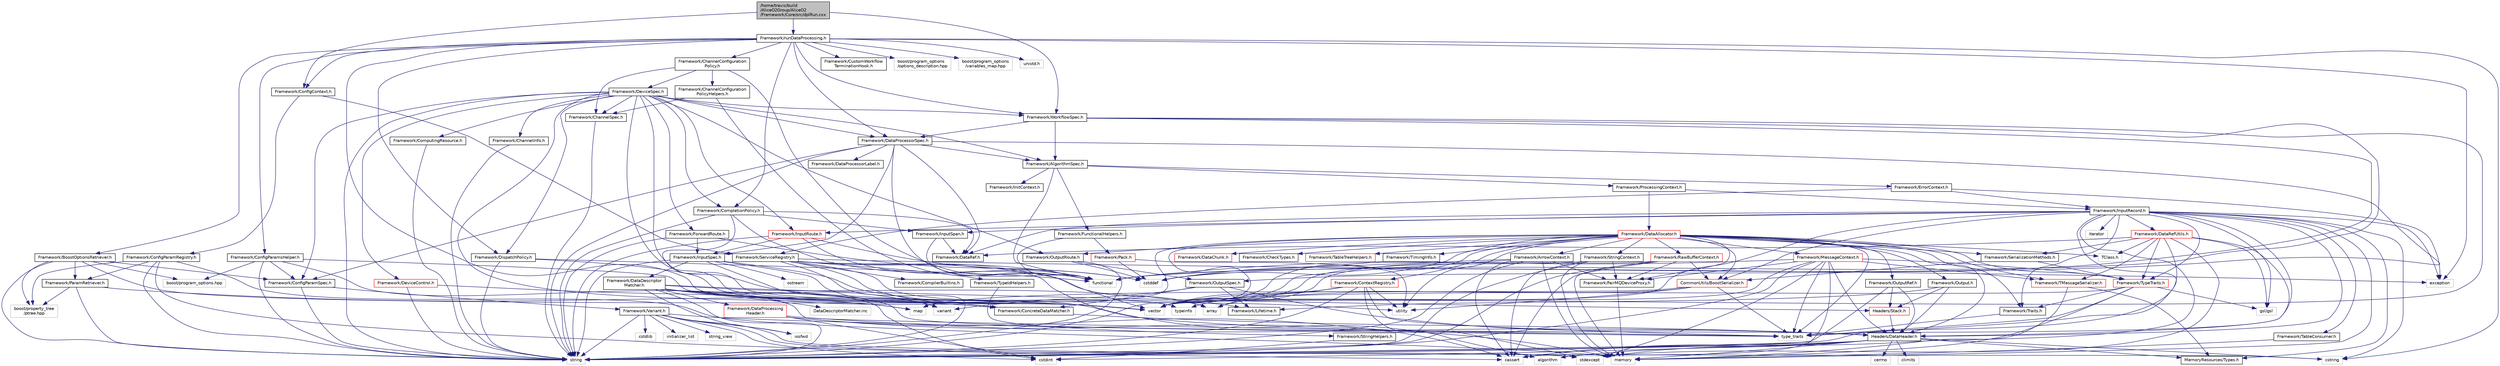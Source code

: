 digraph "/home/travis/build/AliceO2Group/AliceO2/Framework/Core/src/dplRun.cxx"
{
 // INTERACTIVE_SVG=YES
  bgcolor="transparent";
  edge [fontname="Helvetica",fontsize="10",labelfontname="Helvetica",labelfontsize="10"];
  node [fontname="Helvetica",fontsize="10",shape=record];
  Node0 [label="/home/travis/build\l/AliceO2Group/AliceO2\l/Framework/Core/src/dplRun.cxx",height=0.2,width=0.4,color="black", fillcolor="grey75", style="filled", fontcolor="black"];
  Node0 -> Node1 [color="midnightblue",fontsize="10",style="solid",fontname="Helvetica"];
  Node1 [label="Framework/WorkflowSpec.h",height=0.2,width=0.4,color="black",URL="$df/da1/WorkflowSpec_8h.html"];
  Node1 -> Node2 [color="midnightblue",fontsize="10",style="solid",fontname="Helvetica"];
  Node2 [label="Framework/DataProcessorSpec.h",height=0.2,width=0.4,color="black",URL="$d0/df4/DataProcessorSpec_8h.html"];
  Node2 -> Node3 [color="midnightblue",fontsize="10",style="solid",fontname="Helvetica"];
  Node3 [label="Framework/AlgorithmSpec.h",height=0.2,width=0.4,color="black",URL="$d0/d14/AlgorithmSpec_8h.html"];
  Node3 -> Node4 [color="midnightblue",fontsize="10",style="solid",fontname="Helvetica"];
  Node4 [label="Framework/ProcessingContext.h",height=0.2,width=0.4,color="black",URL="$de/d6a/ProcessingContext_8h.html"];
  Node4 -> Node5 [color="midnightblue",fontsize="10",style="solid",fontname="Helvetica"];
  Node5 [label="Framework/InputRecord.h",height=0.2,width=0.4,color="black",URL="$d6/d5c/InputRecord_8h.html"];
  Node5 -> Node6 [color="midnightblue",fontsize="10",style="solid",fontname="Helvetica"];
  Node6 [label="Framework/DataRef.h",height=0.2,width=0.4,color="black",URL="$d5/dfb/DataRef_8h.html"];
  Node5 -> Node7 [color="midnightblue",fontsize="10",style="solid",fontname="Helvetica"];
  Node7 [label="Framework/DataRefUtils.h",height=0.2,width=0.4,color="red",URL="$d5/db8/DataRefUtils_8h.html"];
  Node7 -> Node6 [color="midnightblue",fontsize="10",style="solid",fontname="Helvetica"];
  Node7 -> Node8 [color="midnightblue",fontsize="10",style="solid",fontname="Helvetica"];
  Node8 [label="Framework/TMessageSerializer.h",height=0.2,width=0.4,color="red",URL="$d8/d3c/TMessageSerializer_8h.html"];
  Node8 -> Node16 [color="midnightblue",fontsize="10",style="solid",fontname="Helvetica"];
  Node16 [label="memory",height=0.2,width=0.4,color="grey75"];
  Node8 -> Node18 [color="midnightblue",fontsize="10",style="solid",fontname="Helvetica"];
  Node18 [label="MemoryResources/Types.h",height=0.2,width=0.4,color="black",URL="$d7/df8/Types_8h.html"];
  Node7 -> Node19 [color="midnightblue",fontsize="10",style="solid",fontname="Helvetica"];
  Node19 [label="Framework/SerializationMethods.h",height=0.2,width=0.4,color="black",URL="$d1/d53/SerializationMethods_8h.html",tooltip="Type wrappers for enfording a specific serialization method. "];
  Node19 -> Node20 [color="midnightblue",fontsize="10",style="solid",fontname="Helvetica"];
  Node20 [label="Framework/TypeTraits.h",height=0.2,width=0.4,color="red",URL="$d0/d95/TypeTraits_8h.html"];
  Node20 -> Node21 [color="midnightblue",fontsize="10",style="solid",fontname="Helvetica"];
  Node21 [label="type_traits",height=0.2,width=0.4,color="grey75"];
  Node20 -> Node22 [color="midnightblue",fontsize="10",style="solid",fontname="Helvetica"];
  Node22 [label="vector",height=0.2,width=0.4,color="grey75"];
  Node20 -> Node16 [color="midnightblue",fontsize="10",style="solid",fontname="Helvetica"];
  Node20 -> Node23 [color="midnightblue",fontsize="10",style="solid",fontname="Helvetica"];
  Node23 [label="Framework/Traits.h",height=0.2,width=0.4,color="black",URL="$db/d31/Traits_8h.html"];
  Node23 -> Node21 [color="midnightblue",fontsize="10",style="solid",fontname="Helvetica"];
  Node20 -> Node26 [color="midnightblue",fontsize="10",style="solid",fontname="Helvetica"];
  Node26 [label="gsl/gsl",height=0.2,width=0.4,color="grey75"];
  Node19 -> Node27 [color="midnightblue",fontsize="10",style="solid",fontname="Helvetica"];
  Node27 [label="CommonUtils/BoostSerializer.h",height=0.2,width=0.4,color="red",URL="$d7/d91/BoostSerializer_8h.html",tooltip="Templatised boost serializer/deserializer for containers and base types. "];
  Node27 -> Node28 [color="midnightblue",fontsize="10",style="solid",fontname="Helvetica"];
  Node28 [label="utility",height=0.2,width=0.4,color="grey75"];
  Node27 -> Node21 [color="midnightblue",fontsize="10",style="solid",fontname="Helvetica"];
  Node27 -> Node29 [color="midnightblue",fontsize="10",style="solid",fontname="Helvetica"];
  Node29 [label="array",height=0.2,width=0.4,color="grey75"];
  Node27 -> Node22 [color="midnightblue",fontsize="10",style="solid",fontname="Helvetica"];
  Node27 -> Node31 [color="midnightblue",fontsize="10",style="solid",fontname="Helvetica"];
  Node31 [label="map",height=0.2,width=0.4,color="grey75"];
  Node7 -> Node20 [color="midnightblue",fontsize="10",style="solid",fontname="Helvetica"];
  Node7 -> Node43 [color="midnightblue",fontsize="10",style="solid",fontname="Helvetica"];
  Node43 [label="Headers/DataHeader.h",height=0.2,width=0.4,color="black",URL="$dc/dcd/DataHeader_8h.html"];
  Node43 -> Node44 [color="midnightblue",fontsize="10",style="solid",fontname="Helvetica"];
  Node44 [label="cstdint",height=0.2,width=0.4,color="grey75"];
  Node43 -> Node16 [color="midnightblue",fontsize="10",style="solid",fontname="Helvetica"];
  Node43 -> Node45 [color="midnightblue",fontsize="10",style="solid",fontname="Helvetica"];
  Node45 [label="cassert",height=0.2,width=0.4,color="grey75"];
  Node43 -> Node46 [color="midnightblue",fontsize="10",style="solid",fontname="Helvetica"];
  Node46 [label="cstring",height=0.2,width=0.4,color="grey75"];
  Node43 -> Node47 [color="midnightblue",fontsize="10",style="solid",fontname="Helvetica"];
  Node47 [label="algorithm",height=0.2,width=0.4,color="grey75"];
  Node43 -> Node48 [color="midnightblue",fontsize="10",style="solid",fontname="Helvetica"];
  Node48 [label="stdexcept",height=0.2,width=0.4,color="grey75"];
  Node43 -> Node49 [color="midnightblue",fontsize="10",style="solid",fontname="Helvetica"];
  Node49 [label="string",height=0.2,width=0.4,color="grey75"];
  Node43 -> Node50 [color="midnightblue",fontsize="10",style="solid",fontname="Helvetica"];
  Node50 [label="climits",height=0.2,width=0.4,color="grey75"];
  Node43 -> Node18 [color="midnightblue",fontsize="10",style="solid",fontname="Helvetica"];
  Node43 -> Node51 [color="midnightblue",fontsize="10",style="solid",fontname="Helvetica"];
  Node51 [label="cerrno",height=0.2,width=0.4,color="grey75"];
  Node7 -> Node76 [color="midnightblue",fontsize="10",style="solid",fontname="Helvetica"];
  Node76 [label="TClass.h",height=0.2,width=0.4,color="grey75"];
  Node7 -> Node26 [color="midnightblue",fontsize="10",style="solid",fontname="Helvetica"];
  Node7 -> Node48 [color="midnightblue",fontsize="10",style="solid",fontname="Helvetica"];
  Node7 -> Node21 [color="midnightblue",fontsize="10",style="solid",fontname="Helvetica"];
  Node5 -> Node78 [color="midnightblue",fontsize="10",style="solid",fontname="Helvetica"];
  Node78 [label="Framework/InputRoute.h",height=0.2,width=0.4,color="red",URL="$d5/d19/InputRoute_8h.html"];
  Node78 -> Node55 [color="midnightblue",fontsize="10",style="solid",fontname="Helvetica"];
  Node55 [label="Framework/InputSpec.h",height=0.2,width=0.4,color="black",URL="$d5/d3f/InputSpec_8h.html"];
  Node55 -> Node52 [color="midnightblue",fontsize="10",style="solid",fontname="Helvetica"];
  Node52 [label="Framework/Lifetime.h",height=0.2,width=0.4,color="black",URL="$dc/dca/Lifetime_8h.html"];
  Node55 -> Node53 [color="midnightblue",fontsize="10",style="solid",fontname="Helvetica"];
  Node53 [label="Framework/ConcreteDataMatcher.h",height=0.2,width=0.4,color="black",URL="$d0/d1b/ConcreteDataMatcher_8h.html"];
  Node53 -> Node43 [color="midnightblue",fontsize="10",style="solid",fontname="Helvetica"];
  Node55 -> Node56 [color="midnightblue",fontsize="10",style="solid",fontname="Helvetica"];
  Node56 [label="Framework/DataDescriptor\lMatcher.h",height=0.2,width=0.4,color="black",URL="$d3/da3/DataDescriptorMatcher_8h.html"];
  Node56 -> Node53 [color="midnightblue",fontsize="10",style="solid",fontname="Helvetica"];
  Node56 -> Node57 [color="midnightblue",fontsize="10",style="solid",fontname="Helvetica"];
  Node57 [label="Framework/DataProcessing\lHeader.h",height=0.2,width=0.4,color="red",URL="$d6/dc9/DataProcessingHeader_8h.html"];
  Node57 -> Node43 [color="midnightblue",fontsize="10",style="solid",fontname="Helvetica"];
  Node57 -> Node44 [color="midnightblue",fontsize="10",style="solid",fontname="Helvetica"];
  Node57 -> Node16 [color="midnightblue",fontsize="10",style="solid",fontname="Helvetica"];
  Node57 -> Node45 [color="midnightblue",fontsize="10",style="solid",fontname="Helvetica"];
  Node56 -> Node43 [color="midnightblue",fontsize="10",style="solid",fontname="Helvetica"];
  Node56 -> Node60 [color="midnightblue",fontsize="10",style="solid",fontname="Helvetica"];
  Node60 [label="Headers/Stack.h",height=0.2,width=0.4,color="red",URL="$d4/d00/Headers_2include_2Headers_2Stack_8h.html"];
  Node60 -> Node43 [color="midnightblue",fontsize="10",style="solid",fontname="Helvetica"];
  Node56 -> Node29 [color="midnightblue",fontsize="10",style="solid",fontname="Helvetica"];
  Node56 -> Node44 [color="midnightblue",fontsize="10",style="solid",fontname="Helvetica"];
  Node56 -> Node71 [color="midnightblue",fontsize="10",style="solid",fontname="Helvetica"];
  Node71 [label="iosfwd",height=0.2,width=0.4,color="grey75"];
  Node56 -> Node49 [color="midnightblue",fontsize="10",style="solid",fontname="Helvetica"];
  Node56 -> Node54 [color="midnightblue",fontsize="10",style="solid",fontname="Helvetica"];
  Node54 [label="variant",height=0.2,width=0.4,color="grey75"];
  Node56 -> Node22 [color="midnightblue",fontsize="10",style="solid",fontname="Helvetica"];
  Node56 -> Node72 [color="midnightblue",fontsize="10",style="solid",fontname="Helvetica"];
  Node72 [label="DataDescriptorMatcher.inc",height=0.2,width=0.4,color="grey75"];
  Node55 -> Node49 [color="midnightblue",fontsize="10",style="solid",fontname="Helvetica"];
  Node55 -> Node73 [color="midnightblue",fontsize="10",style="solid",fontname="Helvetica"];
  Node73 [label="ostream",height=0.2,width=0.4,color="grey75"];
  Node55 -> Node54 [color="midnightblue",fontsize="10",style="solid",fontname="Helvetica"];
  Node78 -> Node81 [color="midnightblue",fontsize="10",style="solid",fontname="Helvetica"];
  Node81 [label="cstddef",height=0.2,width=0.4,color="grey75"];
  Node78 -> Node49 [color="midnightblue",fontsize="10",style="solid",fontname="Helvetica"];
  Node78 -> Node80 [color="midnightblue",fontsize="10",style="solid",fontname="Helvetica"];
  Node80 [label="functional",height=0.2,width=0.4,color="grey75"];
  Node5 -> Node20 [color="midnightblue",fontsize="10",style="solid",fontname="Helvetica"];
  Node5 -> Node82 [color="midnightblue",fontsize="10",style="solid",fontname="Helvetica"];
  Node82 [label="Framework/InputSpan.h",height=0.2,width=0.4,color="black",URL="$da/d0f/InputSpan_8h.html"];
  Node82 -> Node6 [color="midnightblue",fontsize="10",style="solid",fontname="Helvetica"];
  Node82 -> Node80 [color="midnightblue",fontsize="10",style="solid",fontname="Helvetica"];
  Node5 -> Node83 [color="midnightblue",fontsize="10",style="solid",fontname="Helvetica"];
  Node83 [label="Framework/TableConsumer.h",height=0.2,width=0.4,color="black",URL="$dc/d03/TableConsumer_8h.html"];
  Node83 -> Node16 [color="midnightblue",fontsize="10",style="solid",fontname="Helvetica"];
  Node5 -> Node23 [color="midnightblue",fontsize="10",style="solid",fontname="Helvetica"];
  Node5 -> Node18 [color="midnightblue",fontsize="10",style="solid",fontname="Helvetica"];
  Node5 -> Node43 [color="midnightblue",fontsize="10",style="solid",fontname="Helvetica"];
  Node5 -> Node27 [color="midnightblue",fontsize="10",style="solid",fontname="Helvetica"];
  Node5 -> Node26 [color="midnightblue",fontsize="10",style="solid",fontname="Helvetica"];
  Node5 -> Node84 [color="midnightblue",fontsize="10",style="solid",fontname="Helvetica"];
  Node84 [label="iterator",height=0.2,width=0.4,color="grey75"];
  Node5 -> Node49 [color="midnightblue",fontsize="10",style="solid",fontname="Helvetica"];
  Node5 -> Node22 [color="midnightblue",fontsize="10",style="solid",fontname="Helvetica"];
  Node5 -> Node46 [color="midnightblue",fontsize="10",style="solid",fontname="Helvetica"];
  Node5 -> Node45 [color="midnightblue",fontsize="10",style="solid",fontname="Helvetica"];
  Node5 -> Node85 [color="midnightblue",fontsize="10",style="solid",fontname="Helvetica"];
  Node85 [label="exception",height=0.2,width=0.4,color="grey75"];
  Node5 -> Node16 [color="midnightblue",fontsize="10",style="solid",fontname="Helvetica"];
  Node5 -> Node21 [color="midnightblue",fontsize="10",style="solid",fontname="Helvetica"];
  Node4 -> Node86 [color="midnightblue",fontsize="10",style="solid",fontname="Helvetica"];
  Node86 [label="Framework/DataAllocator.h",height=0.2,width=0.4,color="red",URL="$d1/d28/DataAllocator_8h.html"];
  Node86 -> Node87 [color="midnightblue",fontsize="10",style="solid",fontname="Helvetica"];
  Node87 [label="Framework/ContextRegistry.h",height=0.2,width=0.4,color="red",URL="$df/d2f/ContextRegistry_8h.html"];
  Node87 -> Node88 [color="midnightblue",fontsize="10",style="solid",fontname="Helvetica"];
  Node88 [label="typeinfo",height=0.2,width=0.4,color="grey75"];
  Node87 -> Node21 [color="midnightblue",fontsize="10",style="solid",fontname="Helvetica"];
  Node87 -> Node49 [color="midnightblue",fontsize="10",style="solid",fontname="Helvetica"];
  Node87 -> Node48 [color="midnightblue",fontsize="10",style="solid",fontname="Helvetica"];
  Node87 -> Node22 [color="midnightblue",fontsize="10",style="solid",fontname="Helvetica"];
  Node87 -> Node28 [color="midnightblue",fontsize="10",style="solid",fontname="Helvetica"];
  Node87 -> Node29 [color="midnightblue",fontsize="10",style="solid",fontname="Helvetica"];
  Node86 -> Node90 [color="midnightblue",fontsize="10",style="solid",fontname="Helvetica"];
  Node90 [label="Framework/MessageContext.h",height=0.2,width=0.4,color="red",URL="$dc/dc4/MessageContext_8h.html"];
  Node90 -> Node93 [color="midnightblue",fontsize="10",style="solid",fontname="Helvetica"];
  Node93 [label="Framework/FairMQDeviceProxy.h",height=0.2,width=0.4,color="black",URL="$d8/d71/FairMQDeviceProxy_8h.html"];
  Node93 -> Node16 [color="midnightblue",fontsize="10",style="solid",fontname="Helvetica"];
  Node90 -> Node8 [color="midnightblue",fontsize="10",style="solid",fontname="Helvetica"];
  Node90 -> Node20 [color="midnightblue",fontsize="10",style="solid",fontname="Helvetica"];
  Node90 -> Node43 [color="midnightblue",fontsize="10",style="solid",fontname="Helvetica"];
  Node90 -> Node45 [color="midnightblue",fontsize="10",style="solid",fontname="Helvetica"];
  Node90 -> Node80 [color="midnightblue",fontsize="10",style="solid",fontname="Helvetica"];
  Node90 -> Node48 [color="midnightblue",fontsize="10",style="solid",fontname="Helvetica"];
  Node90 -> Node49 [color="midnightblue",fontsize="10",style="solid",fontname="Helvetica"];
  Node90 -> Node21 [color="midnightblue",fontsize="10",style="solid",fontname="Helvetica"];
  Node90 -> Node22 [color="midnightblue",fontsize="10",style="solid",fontname="Helvetica"];
  Node86 -> Node95 [color="midnightblue",fontsize="10",style="solid",fontname="Helvetica"];
  Node95 [label="Framework/StringContext.h",height=0.2,width=0.4,color="black",URL="$dd/df6/StringContext_8h.html"];
  Node95 -> Node93 [color="midnightblue",fontsize="10",style="solid",fontname="Helvetica"];
  Node95 -> Node22 [color="midnightblue",fontsize="10",style="solid",fontname="Helvetica"];
  Node95 -> Node45 [color="midnightblue",fontsize="10",style="solid",fontname="Helvetica"];
  Node95 -> Node49 [color="midnightblue",fontsize="10",style="solid",fontname="Helvetica"];
  Node95 -> Node16 [color="midnightblue",fontsize="10",style="solid",fontname="Helvetica"];
  Node86 -> Node96 [color="midnightblue",fontsize="10",style="solid",fontname="Helvetica"];
  Node96 [label="Framework/ArrowContext.h",height=0.2,width=0.4,color="black",URL="$d8/da2/ArrowContext_8h.html"];
  Node96 -> Node93 [color="midnightblue",fontsize="10",style="solid",fontname="Helvetica"];
  Node96 -> Node45 [color="midnightblue",fontsize="10",style="solid",fontname="Helvetica"];
  Node96 -> Node80 [color="midnightblue",fontsize="10",style="solid",fontname="Helvetica"];
  Node96 -> Node16 [color="midnightblue",fontsize="10",style="solid",fontname="Helvetica"];
  Node96 -> Node49 [color="midnightblue",fontsize="10",style="solid",fontname="Helvetica"];
  Node96 -> Node22 [color="midnightblue",fontsize="10",style="solid",fontname="Helvetica"];
  Node86 -> Node97 [color="midnightblue",fontsize="10",style="solid",fontname="Helvetica"];
  Node97 [label="Framework/RawBufferContext.h",height=0.2,width=0.4,color="red",URL="$d8/d25/RawBufferContext_8h.html",tooltip=" "];
  Node97 -> Node93 [color="midnightblue",fontsize="10",style="solid",fontname="Helvetica"];
  Node97 -> Node27 [color="midnightblue",fontsize="10",style="solid",fontname="Helvetica"];
  Node97 -> Node22 [color="midnightblue",fontsize="10",style="solid",fontname="Helvetica"];
  Node97 -> Node45 [color="midnightblue",fontsize="10",style="solid",fontname="Helvetica"];
  Node97 -> Node49 [color="midnightblue",fontsize="10",style="solid",fontname="Helvetica"];
  Node97 -> Node16 [color="midnightblue",fontsize="10",style="solid",fontname="Helvetica"];
  Node86 -> Node27 [color="midnightblue",fontsize="10",style="solid",fontname="Helvetica"];
  Node86 -> Node74 [color="midnightblue",fontsize="10",style="solid",fontname="Helvetica"];
  Node74 [label="Framework/Output.h",height=0.2,width=0.4,color="black",URL="$d3/ddf/Output_8h.html"];
  Node74 -> Node43 [color="midnightblue",fontsize="10",style="solid",fontname="Helvetica"];
  Node74 -> Node52 [color="midnightblue",fontsize="10",style="solid",fontname="Helvetica"];
  Node74 -> Node60 [color="midnightblue",fontsize="10",style="solid",fontname="Helvetica"];
  Node86 -> Node99 [color="midnightblue",fontsize="10",style="solid",fontname="Helvetica"];
  Node99 [label="Framework/OutputRef.h",height=0.2,width=0.4,color="black",URL="$d6/d5a/OutputRef_8h.html"];
  Node99 -> Node43 [color="midnightblue",fontsize="10",style="solid",fontname="Helvetica"];
  Node99 -> Node60 [color="midnightblue",fontsize="10",style="solid",fontname="Helvetica"];
  Node99 -> Node49 [color="midnightblue",fontsize="10",style="solid",fontname="Helvetica"];
  Node86 -> Node100 [color="midnightblue",fontsize="10",style="solid",fontname="Helvetica"];
  Node100 [label="Framework/OutputRoute.h",height=0.2,width=0.4,color="black",URL="$d6/df4/OutputRoute_8h.html"];
  Node100 -> Node42 [color="midnightblue",fontsize="10",style="solid",fontname="Helvetica"];
  Node42 [label="Framework/OutputSpec.h",height=0.2,width=0.4,color="black",URL="$db/d2d/OutputSpec_8h.html"];
  Node42 -> Node43 [color="midnightblue",fontsize="10",style="solid",fontname="Helvetica"];
  Node42 -> Node52 [color="midnightblue",fontsize="10",style="solid",fontname="Helvetica"];
  Node42 -> Node53 [color="midnightblue",fontsize="10",style="solid",fontname="Helvetica"];
  Node42 -> Node54 [color="midnightblue",fontsize="10",style="solid",fontname="Helvetica"];
  Node100 -> Node81 [color="midnightblue",fontsize="10",style="solid",fontname="Helvetica"];
  Node100 -> Node49 [color="midnightblue",fontsize="10",style="solid",fontname="Helvetica"];
  Node86 -> Node101 [color="midnightblue",fontsize="10",style="solid",fontname="Helvetica"];
  Node101 [label="Framework/DataChunk.h",height=0.2,width=0.4,color="red",URL="$d7/d31/DataChunk_8h.html"];
  Node86 -> Node93 [color="midnightblue",fontsize="10",style="solid",fontname="Helvetica"];
  Node86 -> Node102 [color="midnightblue",fontsize="10",style="solid",fontname="Helvetica"];
  Node102 [label="Framework/TimingInfo.h",height=0.2,width=0.4,color="black",URL="$da/d2b/TimingInfo_8h.html"];
  Node102 -> Node81 [color="midnightblue",fontsize="10",style="solid",fontname="Helvetica"];
  Node86 -> Node8 [color="midnightblue",fontsize="10",style="solid",fontname="Helvetica"];
  Node86 -> Node20 [color="midnightblue",fontsize="10",style="solid",fontname="Helvetica"];
  Node86 -> Node23 [color="midnightblue",fontsize="10",style="solid",fontname="Helvetica"];
  Node86 -> Node19 [color="midnightblue",fontsize="10",style="solid",fontname="Helvetica"];
  Node86 -> Node103 [color="midnightblue",fontsize="10",style="solid",fontname="Helvetica"];
  Node103 [label="Framework/CheckTypes.h",height=0.2,width=0.4,color="black",URL="$d1/d00/CheckTypes_8h.html"];
  Node86 -> Node104 [color="midnightblue",fontsize="10",style="solid",fontname="Helvetica"];
  Node104 [label="Framework/TableTreeHelpers.h",height=0.2,width=0.4,color="red",URL="$d4/df5/TableTreeHelpers_8h.html"];
  Node86 -> Node43 [color="midnightblue",fontsize="10",style="solid",fontname="Helvetica"];
  Node86 -> Node76 [color="midnightblue",fontsize="10",style="solid",fontname="Helvetica"];
  Node86 -> Node22 [color="midnightblue",fontsize="10",style="solid",fontname="Helvetica"];
  Node86 -> Node31 [color="midnightblue",fontsize="10",style="solid",fontname="Helvetica"];
  Node86 -> Node49 [color="midnightblue",fontsize="10",style="solid",fontname="Helvetica"];
  Node86 -> Node28 [color="midnightblue",fontsize="10",style="solid",fontname="Helvetica"];
  Node86 -> Node21 [color="midnightblue",fontsize="10",style="solid",fontname="Helvetica"];
  Node86 -> Node81 [color="midnightblue",fontsize="10",style="solid",fontname="Helvetica"];
  Node3 -> Node134 [color="midnightblue",fontsize="10",style="solid",fontname="Helvetica"];
  Node134 [label="Framework/ErrorContext.h",height=0.2,width=0.4,color="black",URL="$d7/dad/ErrorContext_8h.html"];
  Node134 -> Node5 [color="midnightblue",fontsize="10",style="solid",fontname="Helvetica"];
  Node134 -> Node135 [color="midnightblue",fontsize="10",style="solid",fontname="Helvetica"];
  Node135 [label="Framework/ServiceRegistry.h",height=0.2,width=0.4,color="black",URL="$d8/d17/ServiceRegistry_8h.html"];
  Node135 -> Node112 [color="midnightblue",fontsize="10",style="solid",fontname="Helvetica"];
  Node112 [label="Framework/CompilerBuiltins.h",height=0.2,width=0.4,color="black",URL="$d9/de8/CompilerBuiltins_8h.html"];
  Node135 -> Node136 [color="midnightblue",fontsize="10",style="solid",fontname="Helvetica"];
  Node136 [label="Framework/TypeIdHelpers.h",height=0.2,width=0.4,color="black",URL="$d2/d9a/TypeIdHelpers_8h.html"];
  Node136 -> Node137 [color="midnightblue",fontsize="10",style="solid",fontname="Helvetica"];
  Node137 [label="Framework/StringHelpers.h",height=0.2,width=0.4,color="black",URL="$db/dff/StringHelpers_8h.html"];
  Node137 -> Node44 [color="midnightblue",fontsize="10",style="solid",fontname="Helvetica"];
  Node135 -> Node47 [color="midnightblue",fontsize="10",style="solid",fontname="Helvetica"];
  Node135 -> Node29 [color="midnightblue",fontsize="10",style="solid",fontname="Helvetica"];
  Node135 -> Node85 [color="midnightblue",fontsize="10",style="solid",fontname="Helvetica"];
  Node135 -> Node80 [color="midnightblue",fontsize="10",style="solid",fontname="Helvetica"];
  Node135 -> Node49 [color="midnightblue",fontsize="10",style="solid",fontname="Helvetica"];
  Node135 -> Node21 [color="midnightblue",fontsize="10",style="solid",fontname="Helvetica"];
  Node135 -> Node88 [color="midnightblue",fontsize="10",style="solid",fontname="Helvetica"];
  Node134 -> Node85 [color="midnightblue",fontsize="10",style="solid",fontname="Helvetica"];
  Node3 -> Node138 [color="midnightblue",fontsize="10",style="solid",fontname="Helvetica"];
  Node138 [label="Framework/InitContext.h",height=0.2,width=0.4,color="black",URL="$d4/d2b/InitContext_8h.html"];
  Node3 -> Node111 [color="midnightblue",fontsize="10",style="solid",fontname="Helvetica"];
  Node111 [label="Framework/FunctionalHelpers.h",height=0.2,width=0.4,color="black",URL="$de/d9b/FunctionalHelpers_8h.html"];
  Node111 -> Node110 [color="midnightblue",fontsize="10",style="solid",fontname="Helvetica"];
  Node110 [label="Framework/Pack.h",height=0.2,width=0.4,color="red",URL="$dd/dce/Pack_8h.html"];
  Node110 -> Node81 [color="midnightblue",fontsize="10",style="solid",fontname="Helvetica"];
  Node110 -> Node28 [color="midnightblue",fontsize="10",style="solid",fontname="Helvetica"];
  Node111 -> Node80 [color="midnightblue",fontsize="10",style="solid",fontname="Helvetica"];
  Node3 -> Node80 [color="midnightblue",fontsize="10",style="solid",fontname="Helvetica"];
  Node2 -> Node139 [color="midnightblue",fontsize="10",style="solid",fontname="Helvetica"];
  Node139 [label="Framework/ConfigParamSpec.h",height=0.2,width=0.4,color="black",URL="$d0/d1c/ConfigParamSpec_8h.html"];
  Node139 -> Node140 [color="midnightblue",fontsize="10",style="solid",fontname="Helvetica"];
  Node140 [label="Framework/Variant.h",height=0.2,width=0.4,color="black",URL="$de/d56/Variant_8h.html"];
  Node140 -> Node21 [color="midnightblue",fontsize="10",style="solid",fontname="Helvetica"];
  Node140 -> Node46 [color="midnightblue",fontsize="10",style="solid",fontname="Helvetica"];
  Node140 -> Node44 [color="midnightblue",fontsize="10",style="solid",fontname="Helvetica"];
  Node140 -> Node141 [color="midnightblue",fontsize="10",style="solid",fontname="Helvetica"];
  Node141 [label="cstdlib",height=0.2,width=0.4,color="grey75"];
  Node140 -> Node48 [color="midnightblue",fontsize="10",style="solid",fontname="Helvetica"];
  Node140 -> Node71 [color="midnightblue",fontsize="10",style="solid",fontname="Helvetica"];
  Node140 -> Node142 [color="midnightblue",fontsize="10",style="solid",fontname="Helvetica"];
  Node142 [label="initializer_list",height=0.2,width=0.4,color="grey75"];
  Node140 -> Node143 [color="midnightblue",fontsize="10",style="solid",fontname="Helvetica"];
  Node143 [label="string_view",height=0.2,width=0.4,color="grey75"];
  Node140 -> Node49 [color="midnightblue",fontsize="10",style="solid",fontname="Helvetica"];
  Node139 -> Node49 [color="midnightblue",fontsize="10",style="solid",fontname="Helvetica"];
  Node2 -> Node144 [color="midnightblue",fontsize="10",style="solid",fontname="Helvetica"];
  Node144 [label="Framework/DataProcessorLabel.h",height=0.2,width=0.4,color="black",URL="$d1/df2/DataProcessorLabel_8h.html"];
  Node2 -> Node6 [color="midnightblue",fontsize="10",style="solid",fontname="Helvetica"];
  Node2 -> Node55 [color="midnightblue",fontsize="10",style="solid",fontname="Helvetica"];
  Node2 -> Node42 [color="midnightblue",fontsize="10",style="solid",fontname="Helvetica"];
  Node2 -> Node49 [color="midnightblue",fontsize="10",style="solid",fontname="Helvetica"];
  Node2 -> Node22 [color="midnightblue",fontsize="10",style="solid",fontname="Helvetica"];
  Node1 -> Node3 [color="midnightblue",fontsize="10",style="solid",fontname="Helvetica"];
  Node1 -> Node22 [color="midnightblue",fontsize="10",style="solid",fontname="Helvetica"];
  Node1 -> Node80 [color="midnightblue",fontsize="10",style="solid",fontname="Helvetica"];
  Node1 -> Node81 [color="midnightblue",fontsize="10",style="solid",fontname="Helvetica"];
  Node0 -> Node145 [color="midnightblue",fontsize="10",style="solid",fontname="Helvetica"];
  Node145 [label="Framework/ConfigContext.h",height=0.2,width=0.4,color="black",URL="$d7/d2e/ConfigContext_8h.html"];
  Node145 -> Node146 [color="midnightblue",fontsize="10",style="solid",fontname="Helvetica"];
  Node146 [label="Framework/ConfigParamRegistry.h",height=0.2,width=0.4,color="black",URL="$de/dc6/ConfigParamRegistry_8h.html"];
  Node146 -> Node147 [color="midnightblue",fontsize="10",style="solid",fontname="Helvetica"];
  Node147 [label="Framework/ParamRetriever.h",height=0.2,width=0.4,color="black",URL="$df/d72/ParamRetriever_8h.html"];
  Node147 -> Node148 [color="midnightblue",fontsize="10",style="solid",fontname="Helvetica"];
  Node148 [label="boost/property_tree\l/ptree.hpp",height=0.2,width=0.4,color="grey75"];
  Node147 -> Node49 [color="midnightblue",fontsize="10",style="solid",fontname="Helvetica"];
  Node147 -> Node22 [color="midnightblue",fontsize="10",style="solid",fontname="Helvetica"];
  Node146 -> Node148 [color="midnightblue",fontsize="10",style="solid",fontname="Helvetica"];
  Node146 -> Node16 [color="midnightblue",fontsize="10",style="solid",fontname="Helvetica"];
  Node146 -> Node49 [color="midnightblue",fontsize="10",style="solid",fontname="Helvetica"];
  Node146 -> Node45 [color="midnightblue",fontsize="10",style="solid",fontname="Helvetica"];
  Node145 -> Node135 [color="midnightblue",fontsize="10",style="solid",fontname="Helvetica"];
  Node0 -> Node149 [color="midnightblue",fontsize="10",style="solid",fontname="Helvetica"];
  Node149 [label="Framework/runDataProcessing.h",height=0.2,width=0.4,color="black",URL="$db/dd0/runDataProcessing_8h.html"];
  Node149 -> Node150 [color="midnightblue",fontsize="10",style="solid",fontname="Helvetica"];
  Node150 [label="Framework/ChannelConfiguration\lPolicy.h",height=0.2,width=0.4,color="black",URL="$dd/d0f/ChannelConfigurationPolicy_8h.html"];
  Node150 -> Node151 [color="midnightblue",fontsize="10",style="solid",fontname="Helvetica"];
  Node151 [label="Framework/ChannelConfiguration\lPolicyHelpers.h",height=0.2,width=0.4,color="black",URL="$d6/d05/ChannelConfigurationPolicyHelpers_8h.html"];
  Node151 -> Node152 [color="midnightblue",fontsize="10",style="solid",fontname="Helvetica"];
  Node152 [label="Framework/ChannelSpec.h",height=0.2,width=0.4,color="black",URL="$d6/d72/ChannelSpec_8h.html"];
  Node152 -> Node49 [color="midnightblue",fontsize="10",style="solid",fontname="Helvetica"];
  Node151 -> Node80 [color="midnightblue",fontsize="10",style="solid",fontname="Helvetica"];
  Node150 -> Node152 [color="midnightblue",fontsize="10",style="solid",fontname="Helvetica"];
  Node150 -> Node153 [color="midnightblue",fontsize="10",style="solid",fontname="Helvetica"];
  Node153 [label="Framework/DeviceSpec.h",height=0.2,width=0.4,color="black",URL="$df/de8/DeviceSpec_8h.html"];
  Node153 -> Node1 [color="midnightblue",fontsize="10",style="solid",fontname="Helvetica"];
  Node153 -> Node154 [color="midnightblue",fontsize="10",style="solid",fontname="Helvetica"];
  Node154 [label="Framework/ComputingResource.h",height=0.2,width=0.4,color="black",URL="$d8/d62/ComputingResource_8h.html"];
  Node154 -> Node49 [color="midnightblue",fontsize="10",style="solid",fontname="Helvetica"];
  Node153 -> Node2 [color="midnightblue",fontsize="10",style="solid",fontname="Helvetica"];
  Node153 -> Node152 [color="midnightblue",fontsize="10",style="solid",fontname="Helvetica"];
  Node153 -> Node155 [color="midnightblue",fontsize="10",style="solid",fontname="Helvetica"];
  Node155 [label="Framework/ChannelInfo.h",height=0.2,width=0.4,color="black",URL="$dd/de5/ChannelInfo_8h.html"];
  Node155 -> Node49 [color="midnightblue",fontsize="10",style="solid",fontname="Helvetica"];
  Node153 -> Node156 [color="midnightblue",fontsize="10",style="solid",fontname="Helvetica"];
  Node156 [label="Framework/DeviceControl.h",height=0.2,width=0.4,color="red",URL="$d2/d2c/DeviceControl_8h.html"];
  Node156 -> Node31 [color="midnightblue",fontsize="10",style="solid",fontname="Helvetica"];
  Node156 -> Node49 [color="midnightblue",fontsize="10",style="solid",fontname="Helvetica"];
  Node153 -> Node3 [color="midnightblue",fontsize="10",style="solid",fontname="Helvetica"];
  Node153 -> Node139 [color="midnightblue",fontsize="10",style="solid",fontname="Helvetica"];
  Node153 -> Node158 [color="midnightblue",fontsize="10",style="solid",fontname="Helvetica"];
  Node158 [label="Framework/ForwardRoute.h",height=0.2,width=0.4,color="black",URL="$d7/d12/ForwardRoute_8h.html"];
  Node158 -> Node55 [color="midnightblue",fontsize="10",style="solid",fontname="Helvetica"];
  Node158 -> Node81 [color="midnightblue",fontsize="10",style="solid",fontname="Helvetica"];
  Node158 -> Node49 [color="midnightblue",fontsize="10",style="solid",fontname="Helvetica"];
  Node153 -> Node78 [color="midnightblue",fontsize="10",style="solid",fontname="Helvetica"];
  Node153 -> Node100 [color="midnightblue",fontsize="10",style="solid",fontname="Helvetica"];
  Node153 -> Node159 [color="midnightblue",fontsize="10",style="solid",fontname="Helvetica"];
  Node159 [label="Framework/CompletionPolicy.h",height=0.2,width=0.4,color="black",URL="$df/dd6/CompletionPolicy_8h.html"];
  Node159 -> Node6 [color="midnightblue",fontsize="10",style="solid",fontname="Helvetica"];
  Node159 -> Node82 [color="midnightblue",fontsize="10",style="solid",fontname="Helvetica"];
  Node159 -> Node80 [color="midnightblue",fontsize="10",style="solid",fontname="Helvetica"];
  Node159 -> Node49 [color="midnightblue",fontsize="10",style="solid",fontname="Helvetica"];
  Node159 -> Node22 [color="midnightblue",fontsize="10",style="solid",fontname="Helvetica"];
  Node153 -> Node92 [color="midnightblue",fontsize="10",style="solid",fontname="Helvetica"];
  Node92 [label="Framework/DispatchPolicy.h",height=0.2,width=0.4,color="black",URL="$da/de6/DispatchPolicy_8h.html"];
  Node92 -> Node80 [color="midnightblue",fontsize="10",style="solid",fontname="Helvetica"];
  Node92 -> Node49 [color="midnightblue",fontsize="10",style="solid",fontname="Helvetica"];
  Node92 -> Node22 [color="midnightblue",fontsize="10",style="solid",fontname="Helvetica"];
  Node153 -> Node22 [color="midnightblue",fontsize="10",style="solid",fontname="Helvetica"];
  Node153 -> Node49 [color="midnightblue",fontsize="10",style="solid",fontname="Helvetica"];
  Node153 -> Node31 [color="midnightblue",fontsize="10",style="solid",fontname="Helvetica"];
  Node153 -> Node28 [color="midnightblue",fontsize="10",style="solid",fontname="Helvetica"];
  Node150 -> Node80 [color="midnightblue",fontsize="10",style="solid",fontname="Helvetica"];
  Node149 -> Node159 [color="midnightblue",fontsize="10",style="solid",fontname="Helvetica"];
  Node149 -> Node92 [color="midnightblue",fontsize="10",style="solid",fontname="Helvetica"];
  Node149 -> Node160 [color="midnightblue",fontsize="10",style="solid",fontname="Helvetica"];
  Node160 [label="Framework/ConfigParamsHelper.h",height=0.2,width=0.4,color="black",URL="$dd/d2b/ConfigParamsHelper_8h.html"];
  Node160 -> Node139 [color="midnightblue",fontsize="10",style="solid",fontname="Helvetica"];
  Node160 -> Node161 [color="midnightblue",fontsize="10",style="solid",fontname="Helvetica"];
  Node161 [label="boost/program_options.hpp",height=0.2,width=0.4,color="grey75"];
  Node160 -> Node49 [color="midnightblue",fontsize="10",style="solid",fontname="Helvetica"];
  Node160 -> Node22 [color="midnightblue",fontsize="10",style="solid",fontname="Helvetica"];
  Node160 -> Node21 [color="midnightblue",fontsize="10",style="solid",fontname="Helvetica"];
  Node149 -> Node2 [color="midnightblue",fontsize="10",style="solid",fontname="Helvetica"];
  Node149 -> Node1 [color="midnightblue",fontsize="10",style="solid",fontname="Helvetica"];
  Node149 -> Node145 [color="midnightblue",fontsize="10",style="solid",fontname="Helvetica"];
  Node149 -> Node162 [color="midnightblue",fontsize="10",style="solid",fontname="Helvetica"];
  Node162 [label="Framework/BoostOptionsRetriever.h",height=0.2,width=0.4,color="black",URL="$d3/d7e/BoostOptionsRetriever_8h.html"];
  Node162 -> Node139 [color="midnightblue",fontsize="10",style="solid",fontname="Helvetica"];
  Node162 -> Node147 [color="midnightblue",fontsize="10",style="solid",fontname="Helvetica"];
  Node162 -> Node161 [color="midnightblue",fontsize="10",style="solid",fontname="Helvetica"];
  Node162 -> Node148 [color="midnightblue",fontsize="10",style="solid",fontname="Helvetica"];
  Node162 -> Node49 [color="midnightblue",fontsize="10",style="solid",fontname="Helvetica"];
  Node162 -> Node22 [color="midnightblue",fontsize="10",style="solid",fontname="Helvetica"];
  Node149 -> Node163 [color="midnightblue",fontsize="10",style="solid",fontname="Helvetica"];
  Node163 [label="Framework/CustomWorkflow\lTerminationHook.h",height=0.2,width=0.4,color="black",URL="$da/def/CustomWorkflowTerminationHook_8h.html"];
  Node149 -> Node164 [color="midnightblue",fontsize="10",style="solid",fontname="Helvetica"];
  Node164 [label="boost/program_options\l/options_description.hpp",height=0.2,width=0.4,color="grey75"];
  Node149 -> Node165 [color="midnightblue",fontsize="10",style="solid",fontname="Helvetica"];
  Node165 [label="boost/program_options\l/variables_map.hpp",height=0.2,width=0.4,color="grey75"];
  Node149 -> Node166 [color="midnightblue",fontsize="10",style="solid",fontname="Helvetica"];
  Node166 [label="unistd.h",height=0.2,width=0.4,color="grey75"];
  Node149 -> Node22 [color="midnightblue",fontsize="10",style="solid",fontname="Helvetica"];
  Node149 -> Node46 [color="midnightblue",fontsize="10",style="solid",fontname="Helvetica"];
  Node149 -> Node85 [color="midnightblue",fontsize="10",style="solid",fontname="Helvetica"];
}
